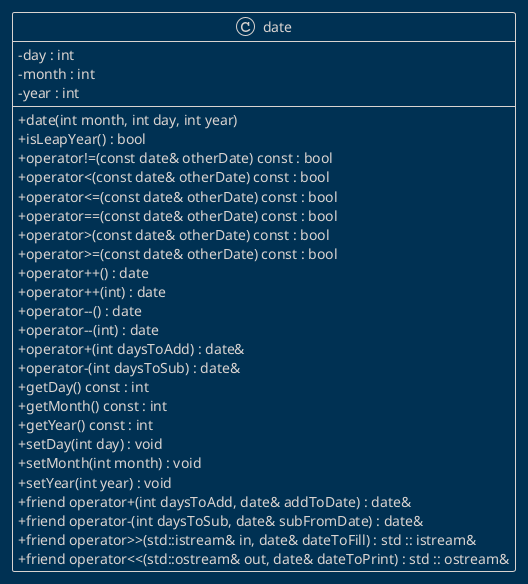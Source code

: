 @startuml date
skinparam classAttributeIconSize 0
!theme blueprint



/' Objects '/

class date {
	+date(int month, int day, int year)
	+isLeapYear() : bool
	+operator!=(const date& otherDate) const : bool 
	+operator<(const date& otherDate) const : bool 
	+operator<=(const date& otherDate) const : bool 
	+operator==(const date& otherDate) const : bool 
	+operator>(const date& otherDate) const : bool 
	+operator>=(const date& otherDate) const : bool 
	+operator++() : date
	+operator++(int) : date
	+operator--() : date
	+operator--(int) : date
	+operator+(int daysToAdd) : date&
	+operator-(int daysToSub) : date&
	-day : int
	+getDay() const : int
	+getMonth() const : int
	+getYear() const : int
	-month : int
	-year : int
	+setDay(int day) : void
	+setMonth(int month) : void
	+setYear(int year) : void
	+friend operator+(int daysToAdd, date& addToDate) : date&
	+friend operator-(int daysToSub, date& subFromDate) : date&
	+friend operator>>(std::istream& in, date& dateToFill) : std :: istream&
	+friend operator<<(std::ostream& out, date& dateToPrint) : std :: ostream&
}





/' Inheritance relationships '/




/' Aggregation relationships '/





/' Nested objects '/



@enduml
